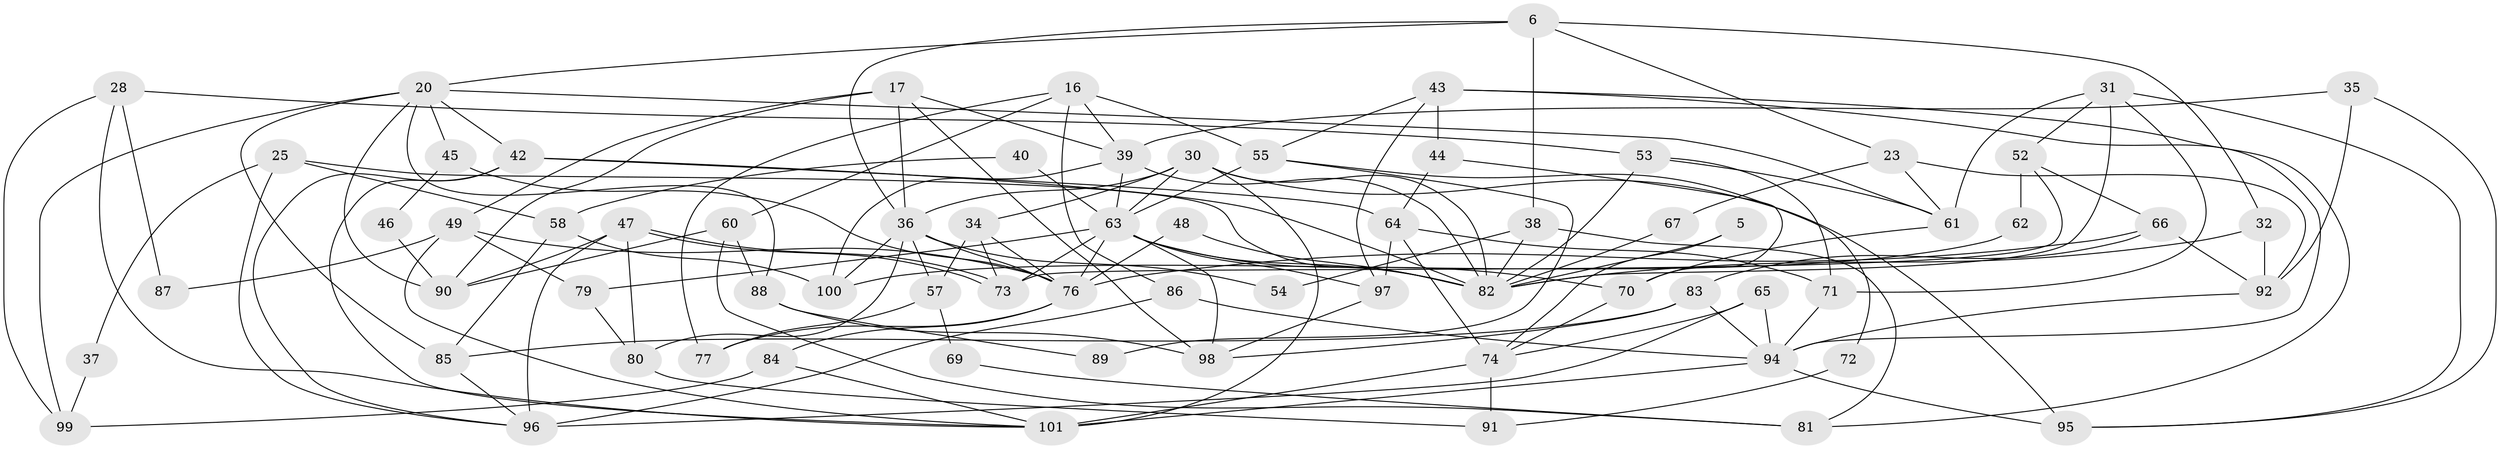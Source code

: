 // original degree distribution, {2: 0.1485148514851485, 3: 0.19801980198019803, 5: 0.1485148514851485, 4: 0.3564356435643564, 6: 0.09900990099009901, 7: 0.04950495049504951}
// Generated by graph-tools (version 1.1) at 2025/52/03/04/25 21:52:12]
// undirected, 70 vertices, 152 edges
graph export_dot {
graph [start="1"]
  node [color=gray90,style=filled];
  5;
  6;
  16;
  17 [super="+7"];
  20 [super="+3+14"];
  23;
  25;
  28;
  30;
  31 [super="+29"];
  32;
  34;
  35;
  36 [super="+4+12"];
  37;
  38;
  39 [super="+15"];
  40 [super="+2"];
  42 [super="+8"];
  43 [super="+21"];
  44;
  45;
  46;
  47 [super="+27"];
  48;
  49;
  52;
  53;
  54;
  55;
  57;
  58;
  60;
  61 [super="+11"];
  62;
  63 [super="+19+50+18+51"];
  64;
  65;
  66;
  67;
  69;
  70;
  71;
  72;
  73;
  74;
  76 [super="+33"];
  77;
  79 [super="+24"];
  80;
  81;
  82 [super="+13+59"];
  83 [super="+78"];
  84;
  85;
  86;
  87;
  88 [super="+41"];
  89;
  90 [super="+22"];
  91;
  92;
  94 [super="+93"];
  95;
  96 [super="+68"];
  97 [super="+56"];
  98 [super="+75"];
  99;
  100;
  101 [super="+26"];
  5 -- 74;
  5 -- 82;
  6 -- 23;
  6 -- 32;
  6 -- 36;
  6 -- 38;
  6 -- 20;
  16 -- 86;
  16 -- 60;
  16 -- 39;
  16 -- 55;
  16 -- 77;
  17 -- 39;
  17 -- 90;
  17 -- 49;
  17 -- 98;
  17 -- 36;
  20 -- 42;
  20 -- 88;
  20 -- 45;
  20 -- 99;
  20 -- 90;
  20 -- 85;
  20 -- 61;
  23 -- 92;
  23 -- 67;
  23 -- 61;
  25 -- 58;
  25 -- 37;
  25 -- 82;
  25 -- 96;
  28 -- 53;
  28 -- 87;
  28 -- 99;
  28 -- 101;
  30 -- 34;
  30 -- 36;
  30 -- 95;
  30 -- 101;
  30 -- 82;
  30 -- 63;
  31 -- 95;
  31 -- 82 [weight=3];
  31 -- 52;
  31 -- 71;
  31 -- 61;
  32 -- 82;
  32 -- 92;
  34 -- 76 [weight=2];
  34 -- 73;
  34 -- 57;
  35 -- 95;
  35 -- 39;
  35 -- 92;
  36 -- 76;
  36 -- 80;
  36 -- 100;
  36 -- 54;
  36 -- 57;
  37 -- 99;
  38 -- 54;
  38 -- 81;
  38 -- 82;
  39 -- 82 [weight=2];
  39 -- 100;
  39 -- 63;
  40 -- 58;
  40 -- 63 [weight=4];
  42 -- 64;
  42 -- 96;
  42 -- 101;
  42 -- 82;
  43 -- 81;
  43 -- 55;
  43 -- 97;
  43 -- 44;
  43 -- 94;
  44 -- 70;
  44 -- 64;
  45 -- 46;
  45 -- 76;
  46 -- 90;
  47 -- 96 [weight=2];
  47 -- 73;
  47 -- 73;
  47 -- 90 [weight=2];
  47 -- 80;
  48 -- 76;
  48 -- 82;
  49 -- 79;
  49 -- 87;
  49 -- 76;
  49 -- 101;
  52 -- 73;
  52 -- 66;
  52 -- 62;
  53 -- 71;
  53 -- 61;
  53 -- 82;
  55 -- 72;
  55 -- 89;
  55 -- 63;
  57 -- 77;
  57 -- 69;
  58 -- 85;
  58 -- 100;
  60 -- 90;
  60 -- 81;
  60 -- 88 [weight=2];
  61 -- 70;
  62 -- 100;
  63 -- 82 [weight=2];
  63 -- 70;
  63 -- 98;
  63 -- 73;
  63 -- 76;
  63 -- 97 [weight=2];
  63 -- 79;
  64 -- 74;
  64 -- 71;
  64 -- 97;
  65 -- 74;
  65 -- 96;
  65 -- 94;
  66 -- 92;
  66 -- 83;
  66 -- 76;
  67 -- 82;
  69 -- 81;
  70 -- 74;
  71 -- 94;
  72 -- 91;
  74 -- 101 [weight=2];
  74 -- 91;
  76 -- 84;
  76 -- 77;
  79 -- 80;
  80 -- 91;
  83 -- 94;
  83 -- 85 [weight=2];
  83 -- 98;
  84 -- 99;
  84 -- 101;
  85 -- 96 [weight=2];
  86 -- 94;
  86 -- 96 [weight=2];
  88 -- 89;
  88 -- 98 [weight=2];
  92 -- 94;
  94 -- 95;
  94 -- 101;
  97 -- 98;
}
